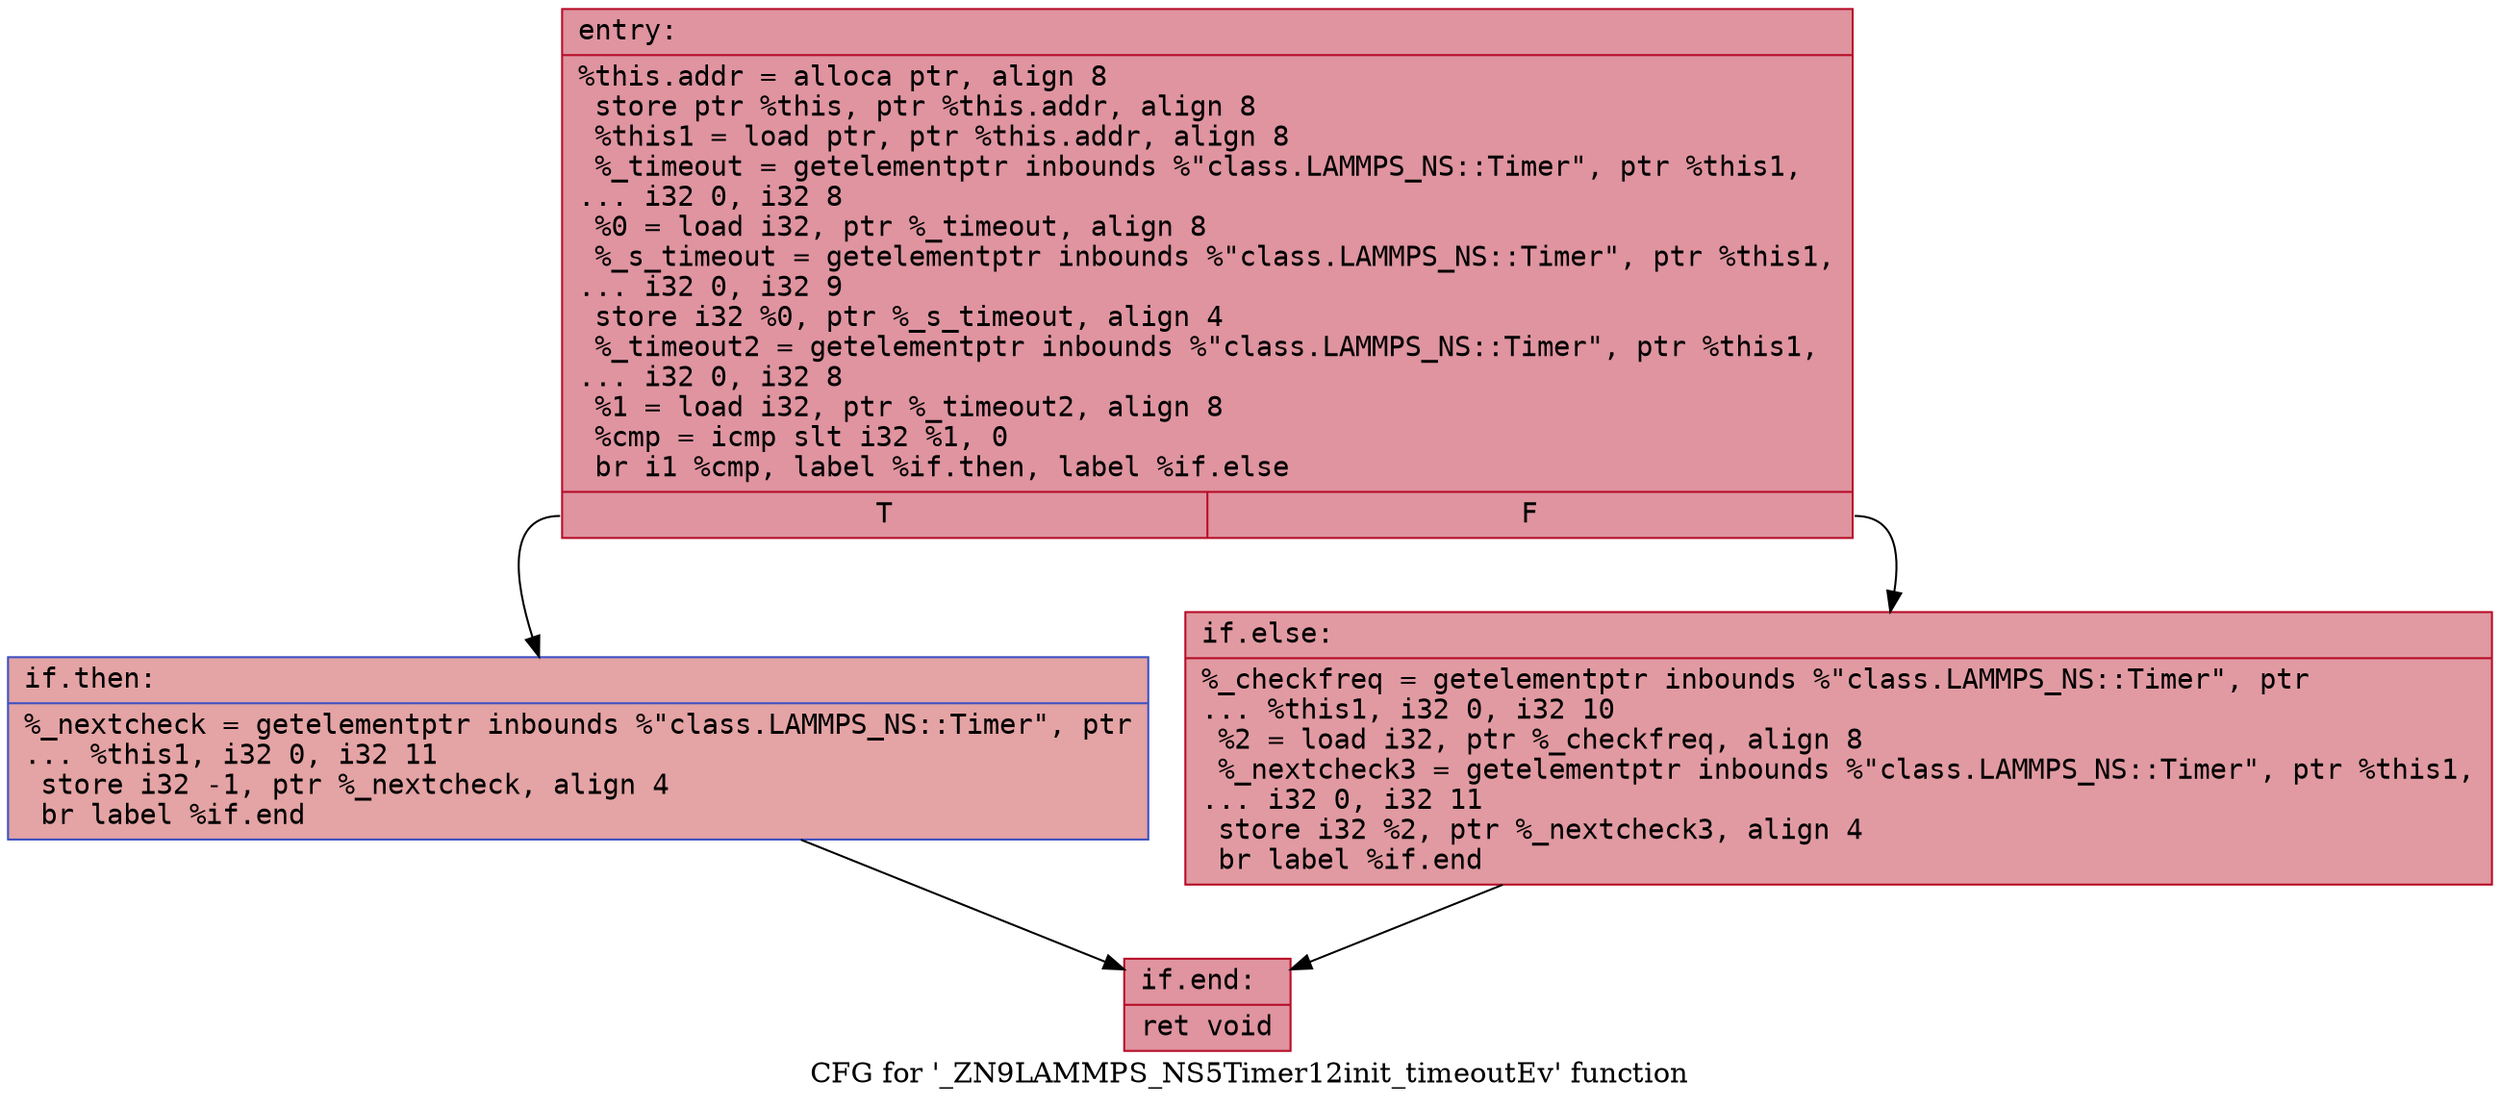 digraph "CFG for '_ZN9LAMMPS_NS5Timer12init_timeoutEv' function" {
	label="CFG for '_ZN9LAMMPS_NS5Timer12init_timeoutEv' function";

	Node0x562e535ab1e0 [shape=record,color="#b70d28ff", style=filled, fillcolor="#b70d2870" fontname="Courier",label="{entry:\l|  %this.addr = alloca ptr, align 8\l  store ptr %this, ptr %this.addr, align 8\l  %this1 = load ptr, ptr %this.addr, align 8\l  %_timeout = getelementptr inbounds %\"class.LAMMPS_NS::Timer\", ptr %this1,\l... i32 0, i32 8\l  %0 = load i32, ptr %_timeout, align 8\l  %_s_timeout = getelementptr inbounds %\"class.LAMMPS_NS::Timer\", ptr %this1,\l... i32 0, i32 9\l  store i32 %0, ptr %_s_timeout, align 4\l  %_timeout2 = getelementptr inbounds %\"class.LAMMPS_NS::Timer\", ptr %this1,\l... i32 0, i32 8\l  %1 = load i32, ptr %_timeout2, align 8\l  %cmp = icmp slt i32 %1, 0\l  br i1 %cmp, label %if.then, label %if.else\l|{<s0>T|<s1>F}}"];
	Node0x562e535ab1e0:s0 -> Node0x562e535ab8f0[tooltip="entry -> if.then\nProbability 37.50%" ];
	Node0x562e535ab1e0:s1 -> Node0x562e535ab960[tooltip="entry -> if.else\nProbability 62.50%" ];
	Node0x562e535ab8f0 [shape=record,color="#3d50c3ff", style=filled, fillcolor="#c32e3170" fontname="Courier",label="{if.then:\l|  %_nextcheck = getelementptr inbounds %\"class.LAMMPS_NS::Timer\", ptr\l... %this1, i32 0, i32 11\l  store i32 -1, ptr %_nextcheck, align 4\l  br label %if.end\l}"];
	Node0x562e535ab8f0 -> Node0x562e535abc10[tooltip="if.then -> if.end\nProbability 100.00%" ];
	Node0x562e535ab960 [shape=record,color="#b70d28ff", style=filled, fillcolor="#bb1b2c70" fontname="Courier",label="{if.else:\l|  %_checkfreq = getelementptr inbounds %\"class.LAMMPS_NS::Timer\", ptr\l... %this1, i32 0, i32 10\l  %2 = load i32, ptr %_checkfreq, align 8\l  %_nextcheck3 = getelementptr inbounds %\"class.LAMMPS_NS::Timer\", ptr %this1,\l... i32 0, i32 11\l  store i32 %2, ptr %_nextcheck3, align 4\l  br label %if.end\l}"];
	Node0x562e535ab960 -> Node0x562e535abc10[tooltip="if.else -> if.end\nProbability 100.00%" ];
	Node0x562e535abc10 [shape=record,color="#b70d28ff", style=filled, fillcolor="#b70d2870" fontname="Courier",label="{if.end:\l|  ret void\l}"];
}
